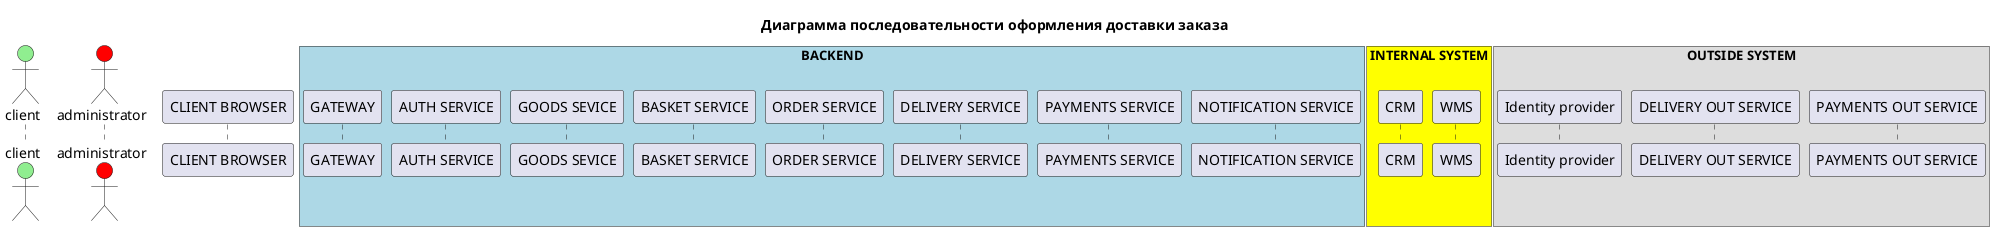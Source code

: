 @startuml
'<SETTINGS>'
autonumber
autoactivate on
skinparam maxMessageSize 210
'</SETTINGS>'
'
title "Диаграмма последовательности оформления доставки заказа"
'
'<PARTICIPANTS>'
Actor client #LightGreen
Actor administrator #Red
participant "CLIENT BROWSER" as browser
'
box "BACKEND" #LightBlue
    participant GATEWAY as gateway
    participant "AUTH SERVICE" as auth
    participant "GOODS SEVICE" as goods
    participant "BASKET SERVICE" as basket
    participant "ORDER SERVICE" as orders
    participant "DELIVERY SERVICE" as delivery
    participant "PAYMENTS SERVICE" as payments
    participant "NOTIFICATION SERVICE" as notification
end box
'
box "INTERNAL SYSTEM" #Yellow
participant "CRM" as crm
participant "WMS" as wms
end box
'
box "OUTSIDE SYSTEM"
participant "Identity provider" as idpr_out_serv
participant "DELIVERY OUT SERVICE" as delivery_out_serv
participant "PAYMENTS OUT SERVICE" as payments_out_serv
end box
'<\PARTICIPANTS>'
'
'<LOGIC>'
'<\LOGIC>'

@enduml

